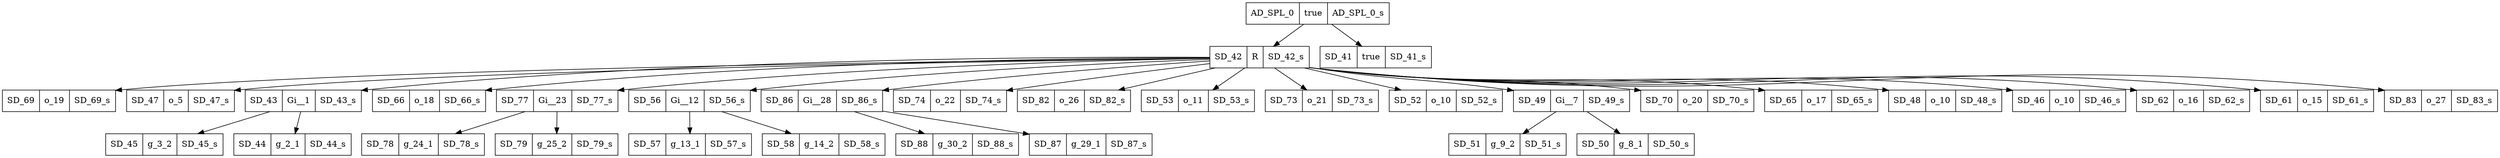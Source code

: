 digraph graphname {
AD_SPL_0[shape=record, label="{{AD_SPL_0|true|AD_SPL_0_s}}"];
SD_42[shape=record, label="{{SD_42|R|SD_42_s}}"];
SD_69[shape=record, label="{{SD_69|o_19|SD_69_s}}"];
SD_47[shape=record, label="{{SD_47|o_5|SD_47_s}}"];
SD_43[shape=record, label="{{SD_43|Gi__1|SD_43_s}}"];
SD_45[shape=record, label="{{SD_45|g_3_2|SD_45_s}}"];
SD_44[shape=record, label="{{SD_44|g_2_1|SD_44_s}}"];
SD_66[shape=record, label="{{SD_66|o_18|SD_66_s}}"];
SD_77[shape=record, label="{{SD_77|Gi__23|SD_77_s}}"];
SD_78[shape=record, label="{{SD_78|g_24_1|SD_78_s}}"];
SD_79[shape=record, label="{{SD_79|g_25_2|SD_79_s}}"];
SD_56[shape=record, label="{{SD_56|Gi__12|SD_56_s}}"];
SD_57[shape=record, label="{{SD_57|g_13_1|SD_57_s}}"];
SD_58[shape=record, label="{{SD_58|g_14_2|SD_58_s}}"];
SD_86[shape=record, label="{{SD_86|Gi__28|SD_86_s}}"];
SD_88[shape=record, label="{{SD_88|g_30_2|SD_88_s}}"];
SD_87[shape=record, label="{{SD_87|g_29_1|SD_87_s}}"];
SD_74[shape=record, label="{{SD_74|o_22|SD_74_s}}"];
SD_82[shape=record, label="{{SD_82|o_26|SD_82_s}}"];
SD_53[shape=record, label="{{SD_53|o_11|SD_53_s}}"];
SD_73[shape=record, label="{{SD_73|o_21|SD_73_s}}"];
SD_52[shape=record, label="{{SD_52|o_10|SD_52_s}}"];
SD_49[shape=record, label="{{SD_49|Gi__7|SD_49_s}}"];
SD_51[shape=record, label="{{SD_51|g_9_2|SD_51_s}}"];
SD_50[shape=record, label="{{SD_50|g_8_1|SD_50_s}}"];
SD_70[shape=record, label="{{SD_70|o_20|SD_70_s}}"];
SD_65[shape=record, label="{{SD_65|o_17|SD_65_s}}"];
SD_48[shape=record, label="{{SD_48|o_10|SD_48_s}}"];
SD_46[shape=record, label="{{SD_46|o_10|SD_46_s}}"];
SD_62[shape=record, label="{{SD_62|o_16|SD_62_s}}"];
SD_61[shape=record, label="{{SD_61|o_15|SD_61_s}}"];
SD_83[shape=record, label="{{SD_83|o_27|SD_83_s}}"];
SD_41[shape=record, label="{{SD_41|true|SD_41_s}}"];
AD_SPL_0 -> SD_42;
SD_42 -> SD_69;
SD_42 -> SD_47;
SD_42 -> SD_43;
SD_43 -> SD_45;
SD_43 -> SD_44;
SD_42 -> SD_66;
SD_42 -> SD_77;
SD_77 -> SD_78;
SD_77 -> SD_79;
SD_42 -> SD_56;
SD_56 -> SD_57;
SD_56 -> SD_58;
SD_42 -> SD_86;
SD_86 -> SD_88;
SD_86 -> SD_87;
SD_42 -> SD_74;
SD_42 -> SD_82;
SD_42 -> SD_53;
SD_42 -> SD_73;
SD_42 -> SD_52;
SD_42 -> SD_49;
SD_49 -> SD_51;
SD_49 -> SD_50;
SD_42 -> SD_70;
SD_42 -> SD_65;
SD_42 -> SD_48;
SD_42 -> SD_46;
SD_42 -> SD_62;
SD_42 -> SD_61;
SD_42 -> SD_83;
AD_SPL_0 -> SD_41;
}